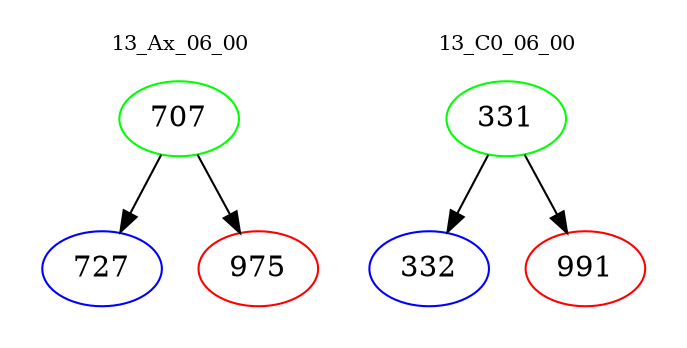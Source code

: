 digraph{
subgraph cluster_0 {
color = white
label = "13_Ax_06_00";
fontsize=10;
T0_707 [label="707", color="green"]
T0_707 -> T0_727 [color="black"]
T0_727 [label="727", color="blue"]
T0_707 -> T0_975 [color="black"]
T0_975 [label="975", color="red"]
}
subgraph cluster_1 {
color = white
label = "13_C0_06_00";
fontsize=10;
T1_331 [label="331", color="green"]
T1_331 -> T1_332 [color="black"]
T1_332 [label="332", color="blue"]
T1_331 -> T1_991 [color="black"]
T1_991 [label="991", color="red"]
}
}
